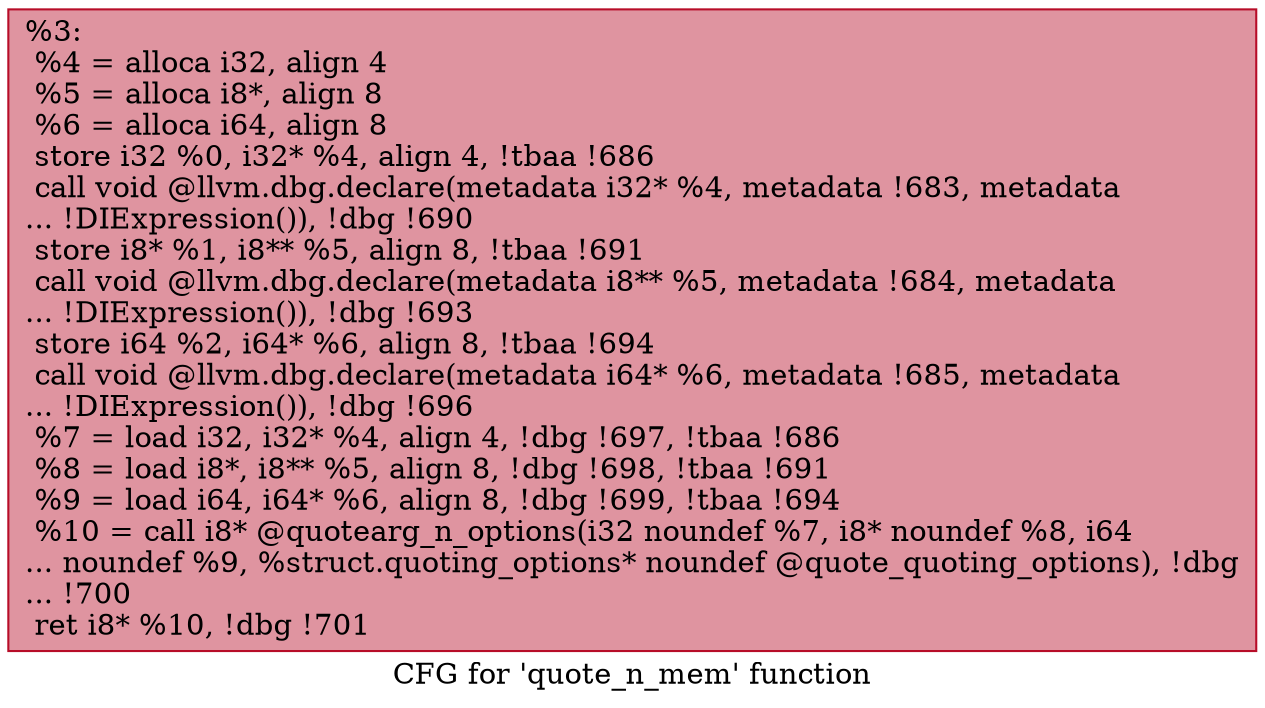 digraph "CFG for 'quote_n_mem' function" {
	label="CFG for 'quote_n_mem' function";

	Node0x9a04b0 [shape=record,color="#b70d28ff", style=filled, fillcolor="#b70d2870",label="{%3:\l  %4 = alloca i32, align 4\l  %5 = alloca i8*, align 8\l  %6 = alloca i64, align 8\l  store i32 %0, i32* %4, align 4, !tbaa !686\l  call void @llvm.dbg.declare(metadata i32* %4, metadata !683, metadata\l... !DIExpression()), !dbg !690\l  store i8* %1, i8** %5, align 8, !tbaa !691\l  call void @llvm.dbg.declare(metadata i8** %5, metadata !684, metadata\l... !DIExpression()), !dbg !693\l  store i64 %2, i64* %6, align 8, !tbaa !694\l  call void @llvm.dbg.declare(metadata i64* %6, metadata !685, metadata\l... !DIExpression()), !dbg !696\l  %7 = load i32, i32* %4, align 4, !dbg !697, !tbaa !686\l  %8 = load i8*, i8** %5, align 8, !dbg !698, !tbaa !691\l  %9 = load i64, i64* %6, align 8, !dbg !699, !tbaa !694\l  %10 = call i8* @quotearg_n_options(i32 noundef %7, i8* noundef %8, i64\l... noundef %9, %struct.quoting_options* noundef @quote_quoting_options), !dbg\l... !700\l  ret i8* %10, !dbg !701\l}"];
}
